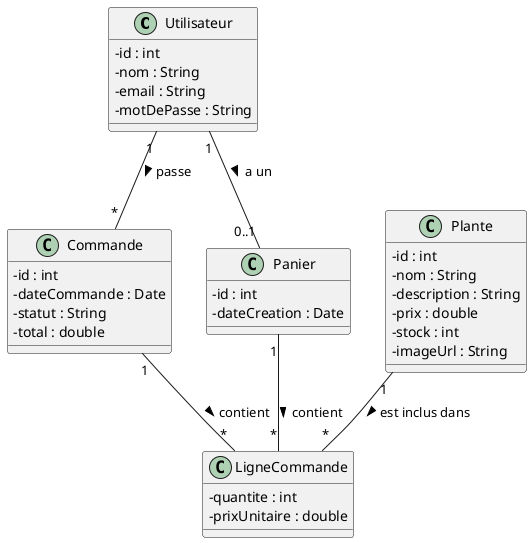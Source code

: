 @startuml
skinparam classAttributeIconSize 0

class Utilisateur {
  - id : int
  - nom : String
  - email : String
  - motDePasse : String
}

class Plante {
  - id : int
  - nom : String
  - description : String
  - prix : double
  - stock : int
  - imageUrl : String
}

class Commande {
  - id : int
  - dateCommande : Date
  - statut : String
  - total : double
}

class LigneCommande {
  - quantite : int
  - prixUnitaire : double
}

class Panier {
  - id : int
  - dateCreation : Date
}

Utilisateur "1" -- "0..1" Panier : a un >

Panier "1" -- "*" LigneCommande : contient >

Plante "1" -- "*" LigneCommande : est inclus dans >

Utilisateur "1" -- "*" Commande : passe >

Commande "1" -- "*" LigneCommande : contient >
@enduml
